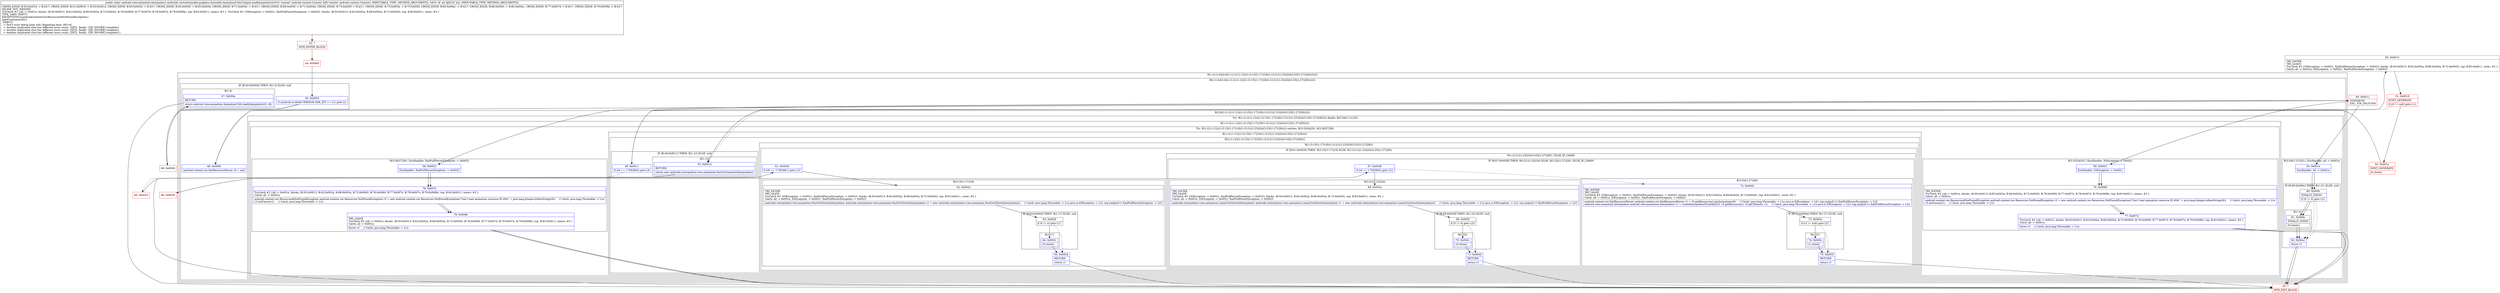 digraph "CFG forandroidx.vectordrawable.graphics.drawable.AnimationUtilsCompat.loadInterpolator(Landroid\/content\/Context;I)Landroid\/view\/animation\/Interpolator;" {
subgraph cluster_Region_2047947694 {
label = "R(1:(2:(1:4)|(2:6|(1:(1:(2:(1:12)|(1:(3:15|(1:17)|18)(1:(3:21|(1:23)|24)(3:25|(1:27)|28)))))))))";
node [shape=record,color=blue];
subgraph cluster_Region_1372526360 {
label = "R(2:(1:4)|(2:6|(1:(1:(2:(1:12)|(1:(3:15|(1:17)|18)(1:(3:21|(1:23)|24)(3:25|(1:27)|28))))))))";
node [shape=record,color=blue];
subgraph cluster_IfRegion_1816880741 {
label = "IF [B:45:0x0004] THEN: R(1:4) ELSE: null";
node [shape=record,color=blue];
Node_45 [shape=record,label="{45\:\ 0x0004|if (android.os.Build.VERSION.SDK_INT \>= 21) goto L3\l}"];
subgraph cluster_Region_954588561 {
label = "R(1:4)";
node [shape=record,color=blue];
Node_47 [shape=record,label="{47\:\ 0x000a|RETURN\l|return android.view.animation.AnimationUtils.loadInterpolator(r5, r6)\l}"];
}
}
subgraph cluster_Region_1470880215 {
label = "R(2:6|(1:(1:(2:(1:12)|(1:(3:15|(1:17)|18)(1:(3:21|(1:23)|24)(3:25|(1:27)|28)))))))";
node [shape=record,color=blue];
Node_48 [shape=record,label="{48\:\ 0x000b|android.content.res.XmlResourceParser r0 = null\l}"];
subgraph cluster_TryCatchRegion_1268385120 {
label = "Try: R(1:(1:(2:(1:12)|(1:(3:15|(1:17)|18)(1:(3:21|(1:23)|24)(3:25|(1:27)|28)))))) finally: R(3:29|(1:31)|32)";
node [shape=record,color=blue];
subgraph cluster_Region_1648667868 {
label = "R(1:(1:(2:(1:12)|(1:(3:15|(1:17)|18)(1:(3:21|(1:23)|24)(3:25|(1:27)|28))))))";
node [shape=record,color=blue];
subgraph cluster_TryCatchRegion_1426818751 {
label = "Try: R(1:(2:(1:12)|(1:(3:15|(1:17)|18)(1:(3:21|(1:23)|24)(3:25|(1:27)|28))))) catches: R(3:33|34|35), R(3:36|37|38)";
node [shape=record,color=blue];
subgraph cluster_Region_1133822170 {
label = "R(1:(2:(1:12)|(1:(3:15|(1:17)|18)(1:(3:21|(1:23)|24)(3:25|(1:27)|28)))))";
node [shape=record,color=blue];
subgraph cluster_Region_1488878797 {
label = "R(2:(1:12)|(1:(3:15|(1:17)|18)(1:(3:21|(1:23)|24)(3:25|(1:27)|28))))";
node [shape=record,color=blue];
subgraph cluster_IfRegion_526059850 {
label = "IF [B:49:0x0011] THEN: R(1:12) ELSE: null";
node [shape=record,color=blue];
Node_49 [shape=record,label="{49\:\ 0x0011|if (r6 == 17563663) goto L9\l}"];
subgraph cluster_Region_384584288 {
label = "R(1:12)";
node [shape=record,color=blue];
Node_53 [shape=record,label="{53\:\ 0x001d|RETURN\l|return new androidx.interpolator.view.animation.FastOutLinearInInterpolator()\l}"];
}
}
subgraph cluster_Region_1939593847 {
label = "R(1:(3:15|(1:17)|18)(1:(3:21|(1:23)|24)(3:25|(1:27)|28)))";
node [shape=record,color=blue];
subgraph cluster_IfRegion_1491638493 {
label = "IF [B:61:0x0028] THEN: R(3:15|(1:17)|18) ELSE: R(1:(3:21|(1:23)|24)(3:25|(1:27)|28))";
node [shape=record,color=blue];
Node_61 [shape=record,label="{61\:\ 0x0028|if (r6 == 17563661) goto L15\l}"];
subgraph cluster_Region_829592775 {
label = "R(3:15|(1:17)|18)";
node [shape=record,color=blue];
Node_62 [shape=record,label="{62\:\ 0x002a|TRY_ENTER\lTRY_LEAVE\lTryCatch #3 \{IOException \-\> 0x0021, XmlPullParserException \-\> 0x0023, blocks: (B:50:0x0013, B:62:0x002a, B:68:0x003a, B:72:0x0045), top: B:83:0x0011, outer: #2 \}\lCatch: all \-\> 0x001e, IOException \-\> 0x0021, XmlPullParserException \-\> 0x0023\l|androidx.interpolator.view.animation.FastOutSlowInInterpolator androidx.interpolator.view.animation.FastOutSlowInInterpolator r1 = new androidx.interpolator.view.animation.FastOutSlowInInterpolator()     \/\/ Catch: java.lang.Throwable \-\> L1e java.io.IOException \-\> L21 org.xmlpull.v1.XmlPullParserException \-\> L23\l}"];
subgraph cluster_IfRegion_524213203 {
label = "IF [B:63:0x002f] THEN: R(1:17) ELSE: null";
node [shape=record,color=blue];
Node_63 [shape=record,label="{63\:\ 0x002f|if (0 != 0) goto L17\l}"];
subgraph cluster_Region_461908530 {
label = "R(1:17)";
node [shape=record,color=blue];
Node_64 [shape=record,label="{64\:\ 0x0031|r0.close()\l}"];
}
}
Node_65 [shape=record,label="{65\:\ 0x0034|RETURN\l|return r1\l}"];
}
subgraph cluster_Region_1802845470 {
label = "R(1:(3:21|(1:23)|24)(3:25|(1:27)|28)) | ELSE_IF_CHAIN\l";
node [shape=record,color=blue];
subgraph cluster_IfRegion_1183849061 {
label = "IF [B:67:0x0038] THEN: R(3:21|(1:23)|24) ELSE: R(3:25|(1:27)|28) | ELSE_IF_CHAIN\l";
node [shape=record,color=blue];
Node_67 [shape=record,label="{67\:\ 0x0038|if (r6 == 17563662) goto L21\l}"];
subgraph cluster_Region_2143744170 {
label = "R(3:21|(1:23)|24)";
node [shape=record,color=blue];
Node_68 [shape=record,label="{68\:\ 0x003a|TRY_ENTER\lTRY_LEAVE\lTryCatch #3 \{IOException \-\> 0x0021, XmlPullParserException \-\> 0x0023, blocks: (B:50:0x0013, B:62:0x002a, B:68:0x003a, B:72:0x0045), top: B:83:0x0011, outer: #2 \}\lCatch: all \-\> 0x001e, IOException \-\> 0x0021, XmlPullParserException \-\> 0x0023\l|androidx.interpolator.view.animation.LinearOutSlowInInterpolator androidx.interpolator.view.animation.LinearOutSlowInInterpolator r1 = new androidx.interpolator.view.animation.LinearOutSlowInInterpolator()     \/\/ Catch: java.lang.Throwable \-\> L1e java.io.IOException \-\> L21 org.xmlpull.v1.XmlPullParserException \-\> L23\l}"];
subgraph cluster_IfRegion_1520589850 {
label = "IF [B:69:0x003f] THEN: R(1:23) ELSE: null";
node [shape=record,color=blue];
Node_69 [shape=record,label="{69\:\ 0x003f|if (0 != 0) goto L23\l}"];
subgraph cluster_Region_594700934 {
label = "R(1:23)";
node [shape=record,color=blue];
Node_70 [shape=record,label="{70\:\ 0x0041|r0.close()\l}"];
}
}
Node_71 [shape=record,label="{71\:\ 0x0044|RETURN\l|return r1\l}"];
}
subgraph cluster_Region_1534243076 {
label = "R(3:25|(1:27)|28)";
node [shape=record,color=blue];
Node_72 [shape=record,label="{72\:\ 0x0045|TRY_ENTER\lTRY_LEAVE\lTryCatch #3 \{IOException \-\> 0x0021, XmlPullParserException \-\> 0x0023, blocks: (B:50:0x0013, B:62:0x002a, B:68:0x003a, B:72:0x0045), top: B:83:0x0011, outer: #2 \}\lCatch: all \-\> 0x001e, IOException \-\> 0x0021, XmlPullParserException \-\> 0x0023\l|android.content.res.XmlResourceParser android.content.res.XmlResourceParser r1 = r5.getResources().getAnimation(r6)     \/\/ Catch: java.lang.Throwable \-\> L1e java.io.IOException \-\> L21 org.xmlpull.v1.XmlPullParserException \-\> L23\landroid.view.animation.Interpolator android.view.animation.Interpolator r1 = createInterpolatorFromXml(r5, r5.getResources(), r5.getTheme(), r1)     \/\/ Catch: java.lang.Throwable \-\> L1e java.io.IOException \-\> L21 org.xmlpull.v1.XmlPullParserException \-\> L23\l}"];
subgraph cluster_IfRegion_1051269699 {
label = "IF [B:73:0x005a] THEN: R(1:27) ELSE: null";
node [shape=record,color=blue];
Node_73 [shape=record,label="{73\:\ 0x005a|if (r1 != null) goto L27\l}"];
subgraph cluster_Region_854226739 {
label = "R(1:27)";
node [shape=record,color=blue];
Node_74 [shape=record,label="{74\:\ 0x005c|r1.close()\l}"];
}
}
Node_75 [shape=record,label="{75\:\ 0x005f|RETURN\l|return r1\l}"];
}
}
}
}
}
}
}
subgraph cluster_Region_1801769140 {
label = "R(3:33|34|35) | ExcHandler: IOException \-\> 0x0021\l";
node [shape=record,color=blue];
Node_56 [shape=record,label="{56\:\ 0x0021|ExcHandler: IOException \-\> 0x0021\l}"];
Node_76 [shape=record,label="{76\:\ 0x0060|TRY_ENTER\lTryCatch #2 \{all \-\> 0x001e, blocks: (B:50:0x0013, B:62:0x002a, B:68:0x003a, B:72:0x0045, B:76:0x0060, B:77:0x007d, B:78:0x007e, B:79:0x009b), top: B:83:0x0011, inners: #3 \}\lCatch: all \-\> 0x001e\l|android.content.res.Resources$NotFoundException android.content.res.Resources.NotFoundException r3 = new android.content.res.Resources.NotFoundException(\"Can't load animation resource ID #0x\" + java.lang.Integer.toHexString(r6))     \/\/ Catch: java.lang.Throwable \-\> L1e\lr3.initCause(r1)     \/\/ Catch: java.lang.Throwable \-\> L1e\l}"];
Node_77 [shape=record,label="{77\:\ 0x007d|TryCatch #2 \{all \-\> 0x001e, blocks: (B:50:0x0013, B:62:0x002a, B:68:0x003a, B:72:0x0045, B:76:0x0060, B:77:0x007d, B:78:0x007e, B:79:0x009b), top: B:83:0x0011, inners: #3 \}\lCatch: all \-\> 0x001e\l|throw r3     \/\/ Catch: java.lang.Throwable \-\> L1e\l}"];
}
subgraph cluster_Region_837264640 {
label = "R(3:36|37|38) | ExcHandler: XmlPullParserException \-\> 0x0023\l";
node [shape=record,color=blue];
Node_58 [shape=record,label="{58\:\ 0x0023|ExcHandler: XmlPullParserException \-\> 0x0023\l}"];
Node_78 [shape=record,label="{78\:\ 0x007e|TryCatch #2 \{all \-\> 0x001e, blocks: (B:50:0x0013, B:62:0x002a, B:68:0x003a, B:72:0x0045, B:76:0x0060, B:77:0x007d, B:78:0x007e, B:79:0x009b), top: B:83:0x0011, inners: #3 \}\lCatch: all \-\> 0x001e\l|android.content.res.Resources$NotFoundException android.content.res.Resources.NotFoundException r3 = new android.content.res.Resources.NotFoundException(\"Can't load animation resource ID #0x\" + java.lang.Integer.toHexString(r6))     \/\/ Catch: java.lang.Throwable \-\> L1e\lr3.initCause(r1)     \/\/ Catch: java.lang.Throwable \-\> L1e\l}"];
Node_79 [shape=record,label="{79\:\ 0x009b|TRY_LEAVE\lTryCatch #2 \{all \-\> 0x001e, blocks: (B:50:0x0013, B:62:0x002a, B:68:0x003a, B:72:0x0045, B:76:0x0060, B:77:0x007d, B:78:0x007e, B:79:0x009b), top: B:83:0x0011, inners: #3 \}\lCatch: all \-\> 0x001e\l|throw r3     \/\/ Catch: java.lang.Throwable \-\> L1e\l}"];
}
}
}
subgraph cluster_Region_858514654 {
label = "R(3:29|(1:31)|32) | ExcHandler: all \-\> 0x001e\l";
node [shape=record,color=blue];
Node_54 [shape=record,label="{54\:\ 0x001e|ExcHandler: all \-\> 0x001e\l}"];
subgraph cluster_IfRegion_1903469160 {
label = "IF [B:80:0x009c] THEN: R(1:31) ELSE: null";
node [shape=record,color=blue];
Node_80 [shape=record,label="{80\:\ 0x009c|FINALLY_INSNS\l|if (0 != 0) goto L31\l}"];
subgraph cluster_Region_948680359 {
label = "R(1:31)";
node [shape=record,color=blue];
Node_81 [shape=record,label="{81\:\ 0x009e|FINALLY_INSNS\l|r0.close()\l}"];
}
}
Node_82 [shape=record,label="{82\:\ 0x00a1|throw r1\l}"];
}
}
}
}
}
subgraph cluster_Region_837264640 {
label = "R(3:36|37|38) | ExcHandler: XmlPullParserException \-\> 0x0023\l";
node [shape=record,color=blue];
Node_58 [shape=record,label="{58\:\ 0x0023|ExcHandler: XmlPullParserException \-\> 0x0023\l}"];
Node_78 [shape=record,label="{78\:\ 0x007e|TryCatch #2 \{all \-\> 0x001e, blocks: (B:50:0x0013, B:62:0x002a, B:68:0x003a, B:72:0x0045, B:76:0x0060, B:77:0x007d, B:78:0x007e, B:79:0x009b), top: B:83:0x0011, inners: #3 \}\lCatch: all \-\> 0x001e\l|android.content.res.Resources$NotFoundException android.content.res.Resources.NotFoundException r3 = new android.content.res.Resources.NotFoundException(\"Can't load animation resource ID #0x\" + java.lang.Integer.toHexString(r6))     \/\/ Catch: java.lang.Throwable \-\> L1e\lr3.initCause(r1)     \/\/ Catch: java.lang.Throwable \-\> L1e\l}"];
Node_79 [shape=record,label="{79\:\ 0x009b|TRY_LEAVE\lTryCatch #2 \{all \-\> 0x001e, blocks: (B:50:0x0013, B:62:0x002a, B:68:0x003a, B:72:0x0045, B:76:0x0060, B:77:0x007d, B:78:0x007e, B:79:0x009b), top: B:83:0x0011, inners: #3 \}\lCatch: all \-\> 0x001e\l|throw r3     \/\/ Catch: java.lang.Throwable \-\> L1e\l}"];
}
subgraph cluster_Region_1801769140 {
label = "R(3:33|34|35) | ExcHandler: IOException \-\> 0x0021\l";
node [shape=record,color=blue];
Node_56 [shape=record,label="{56\:\ 0x0021|ExcHandler: IOException \-\> 0x0021\l}"];
Node_76 [shape=record,label="{76\:\ 0x0060|TRY_ENTER\lTryCatch #2 \{all \-\> 0x001e, blocks: (B:50:0x0013, B:62:0x002a, B:68:0x003a, B:72:0x0045, B:76:0x0060, B:77:0x007d, B:78:0x007e, B:79:0x009b), top: B:83:0x0011, inners: #3 \}\lCatch: all \-\> 0x001e\l|android.content.res.Resources$NotFoundException android.content.res.Resources.NotFoundException r3 = new android.content.res.Resources.NotFoundException(\"Can't load animation resource ID #0x\" + java.lang.Integer.toHexString(r6))     \/\/ Catch: java.lang.Throwable \-\> L1e\lr3.initCause(r1)     \/\/ Catch: java.lang.Throwable \-\> L1e\l}"];
Node_77 [shape=record,label="{77\:\ 0x007d|TryCatch #2 \{all \-\> 0x001e, blocks: (B:50:0x0013, B:62:0x002a, B:68:0x003a, B:72:0x0045, B:76:0x0060, B:77:0x007d, B:78:0x007e, B:79:0x009b), top: B:83:0x0011, inners: #3 \}\lCatch: all \-\> 0x001e\l|throw r3     \/\/ Catch: java.lang.Throwable \-\> L1e\l}"];
}
subgraph cluster_Region_858514654 {
label = "R(3:29|(1:31)|32) | ExcHandler: all \-\> 0x001e\l";
node [shape=record,color=blue];
Node_54 [shape=record,label="{54\:\ 0x001e|ExcHandler: all \-\> 0x001e\l}"];
subgraph cluster_IfRegion_1903469160 {
label = "IF [B:80:0x009c] THEN: R(1:31) ELSE: null";
node [shape=record,color=blue];
Node_80 [shape=record,label="{80\:\ 0x009c|FINALLY_INSNS\l|if (0 != 0) goto L31\l}"];
subgraph cluster_Region_948680359 {
label = "R(1:31)";
node [shape=record,color=blue];
Node_81 [shape=record,label="{81\:\ 0x009e|FINALLY_INSNS\l|r0.close()\l}"];
}
}
Node_82 [shape=record,label="{82\:\ 0x00a1|throw r1\l}"];
}
Node_42 [shape=record,color=red,label="{42\:\ ?|MTH_ENTER_BLOCK\l}"];
Node_44 [shape=record,color=red,label="{44\:\ 0x0000}"];
Node_46 [shape=record,color=red,label="{46\:\ 0x0006}"];
Node_43 [shape=record,color=red,label="{43\:\ ?|MTH_EXIT_BLOCK\l}"];
Node_83 [shape=record,color=red,label="{83\:\ 0x0011|SYNTHETIC\lEXC_TOP_SPLITTER\l}"];
Node_50 [shape=record,color=red,label="{50\:\ 0x0013|TRY_ENTER\lTRY_LEAVE\lTryCatch #3 \{IOException \-\> 0x0021, XmlPullParserException \-\> 0x0023, blocks: (B:50:0x0013, B:62:0x002a, B:68:0x003a, B:72:0x0045), top: B:83:0x0011, outer: #2 \}\lCatch: all \-\> 0x001e, IOException \-\> 0x0021, XmlPullParserException \-\> 0x0023\l}"];
Node_51 [shape=record,color=red,label="{51\:\ 0x0018|DONT_GENERATE\l|if (r0 != null) goto L11\l}"];
Node_52 [shape=record,color=red,label="{52\:\ 0x001a|DONT_GENERATE\l|r0.close()\l}"];
Node_60 [shape=record,color=red,label="{60\:\ 0x0025}"];
Node_66 [shape=record,color=red,label="{66\:\ 0x0035}"];
MethodNode[shape=record,label="{public static android.view.animation.Interpolator androidx.vectordrawable.graphics.drawable.AnimationUtilsCompat.loadInterpolator((r5v0 'context' android.content.Context A[D('context' android.content.Context), IMMUTABLE_TYPE, METHOD_ARGUMENT]), (r6v0 'id' int A[D('id' int), IMMUTABLE_TYPE, METHOD_ARGUMENT]))  | CROSS_EDGE: B:53:0x001d \-\> B:43:?, CROSS_EDGE: B:51:0x0018 \-\> B:53:0x001d, CROSS_EDGE: B:65:0x0034 \-\> B:43:?, CROSS_EDGE: B:63:0x002f \-\> B:65:0x0034, CROSS_EDGE: B:71:0x0044 \-\> B:43:?, CROSS_EDGE: B:69:0x003f \-\> B:71:0x0044, CROSS_EDGE: B:75:0x005f \-\> B:43:?, CROSS_EDGE: B:73:0x005a \-\> B:75:0x005f, CROSS_EDGE: B:82:0x00a1 \-\> B:43:?, CROSS_EDGE: B:80:0x009c \-\> B:82:0x00a1, CROSS_EDGE: B:77:0x007d \-\> B:43:?, CROSS_EDGE: B:79:0x009b \-\> B:43:?\lINLINE_NOT_NEEDED\lTryCatch #2 \{all \-\> 0x001e, blocks: (B:50:0x0013, B:62:0x002a, B:68:0x003a, B:72:0x0045, B:76:0x0060, B:77:0x007d, B:78:0x007e, B:79:0x009b), top: B:83:0x0011, inners: #3 \}, TryCatch #3 \{IOException \-\> 0x0021, XmlPullParserException \-\> 0x0023, blocks: (B:50:0x0013, B:62:0x002a, B:68:0x003a, B:72:0x0045), top: B:83:0x0011, outer: #2 \}\lTYPE_VARS: EMPTY\lEXCEPTIONS:[Landroid\/content\/res\/Resources$NotFoundException;]\lJadxCommentsAttr\{\l DEBUG: \l \-\> Don't trust debug lines info. Repeating lines: [95=6]\l \-\> Another duplicated slice has different insns count: \{[IF]\}, finally: \{[IF, INVOKE] complete\}\l \-\> Another duplicated slice has different insns count: \{[IF]\}, finally: \{[IF, INVOKE] complete\}\l \-\> Another duplicated slice has different insns count: \{[IF]\}, finally: \{[IF, INVOKE] complete\}\}\l}"];
MethodNode -> Node_42;Node_45 -> Node_46;
Node_45 -> Node_48[style=dashed];
Node_47 -> Node_43;
Node_48 -> Node_83;
Node_49 -> Node_50;
Node_49 -> Node_60[style=dashed];
Node_53 -> Node_43;
Node_61 -> Node_62;
Node_61 -> Node_66[style=dashed];
Node_62 -> Node_63;
Node_63 -> Node_64;
Node_63 -> Node_65[style=dashed];
Node_64 -> Node_65;
Node_65 -> Node_43;
Node_67 -> Node_68;
Node_67 -> Node_72[style=dashed];
Node_68 -> Node_69;
Node_69 -> Node_70;
Node_69 -> Node_71[style=dashed];
Node_70 -> Node_71;
Node_71 -> Node_43;
Node_72 -> Node_73;
Node_73 -> Node_74;
Node_73 -> Node_75[style=dashed];
Node_74 -> Node_75;
Node_75 -> Node_43;
Node_56 -> Node_76;
Node_76 -> Node_77;
Node_77 -> Node_43;
Node_58 -> Node_78;
Node_78 -> Node_79;
Node_79 -> Node_43;
Node_54 -> Node_80;
Node_80 -> Node_81;
Node_80 -> Node_82[style=dashed];
Node_81 -> Node_82;
Node_82 -> Node_43;
Node_58 -> Node_78;
Node_78 -> Node_79;
Node_79 -> Node_43;
Node_56 -> Node_76;
Node_76 -> Node_77;
Node_77 -> Node_43;
Node_54 -> Node_80;
Node_80 -> Node_81;
Node_80 -> Node_82[style=dashed];
Node_81 -> Node_82;
Node_82 -> Node_43;
Node_42 -> Node_44;
Node_44 -> Node_45;
Node_46 -> Node_47;
Node_83 -> Node_49;
Node_83 -> Node_54;
Node_83 -> Node_56;
Node_83 -> Node_58;
Node_50 -> Node_51;
Node_51 -> Node_52;
Node_51 -> Node_53[style=dashed];
Node_52 -> Node_53;
Node_60 -> Node_61;
Node_66 -> Node_67;
}

